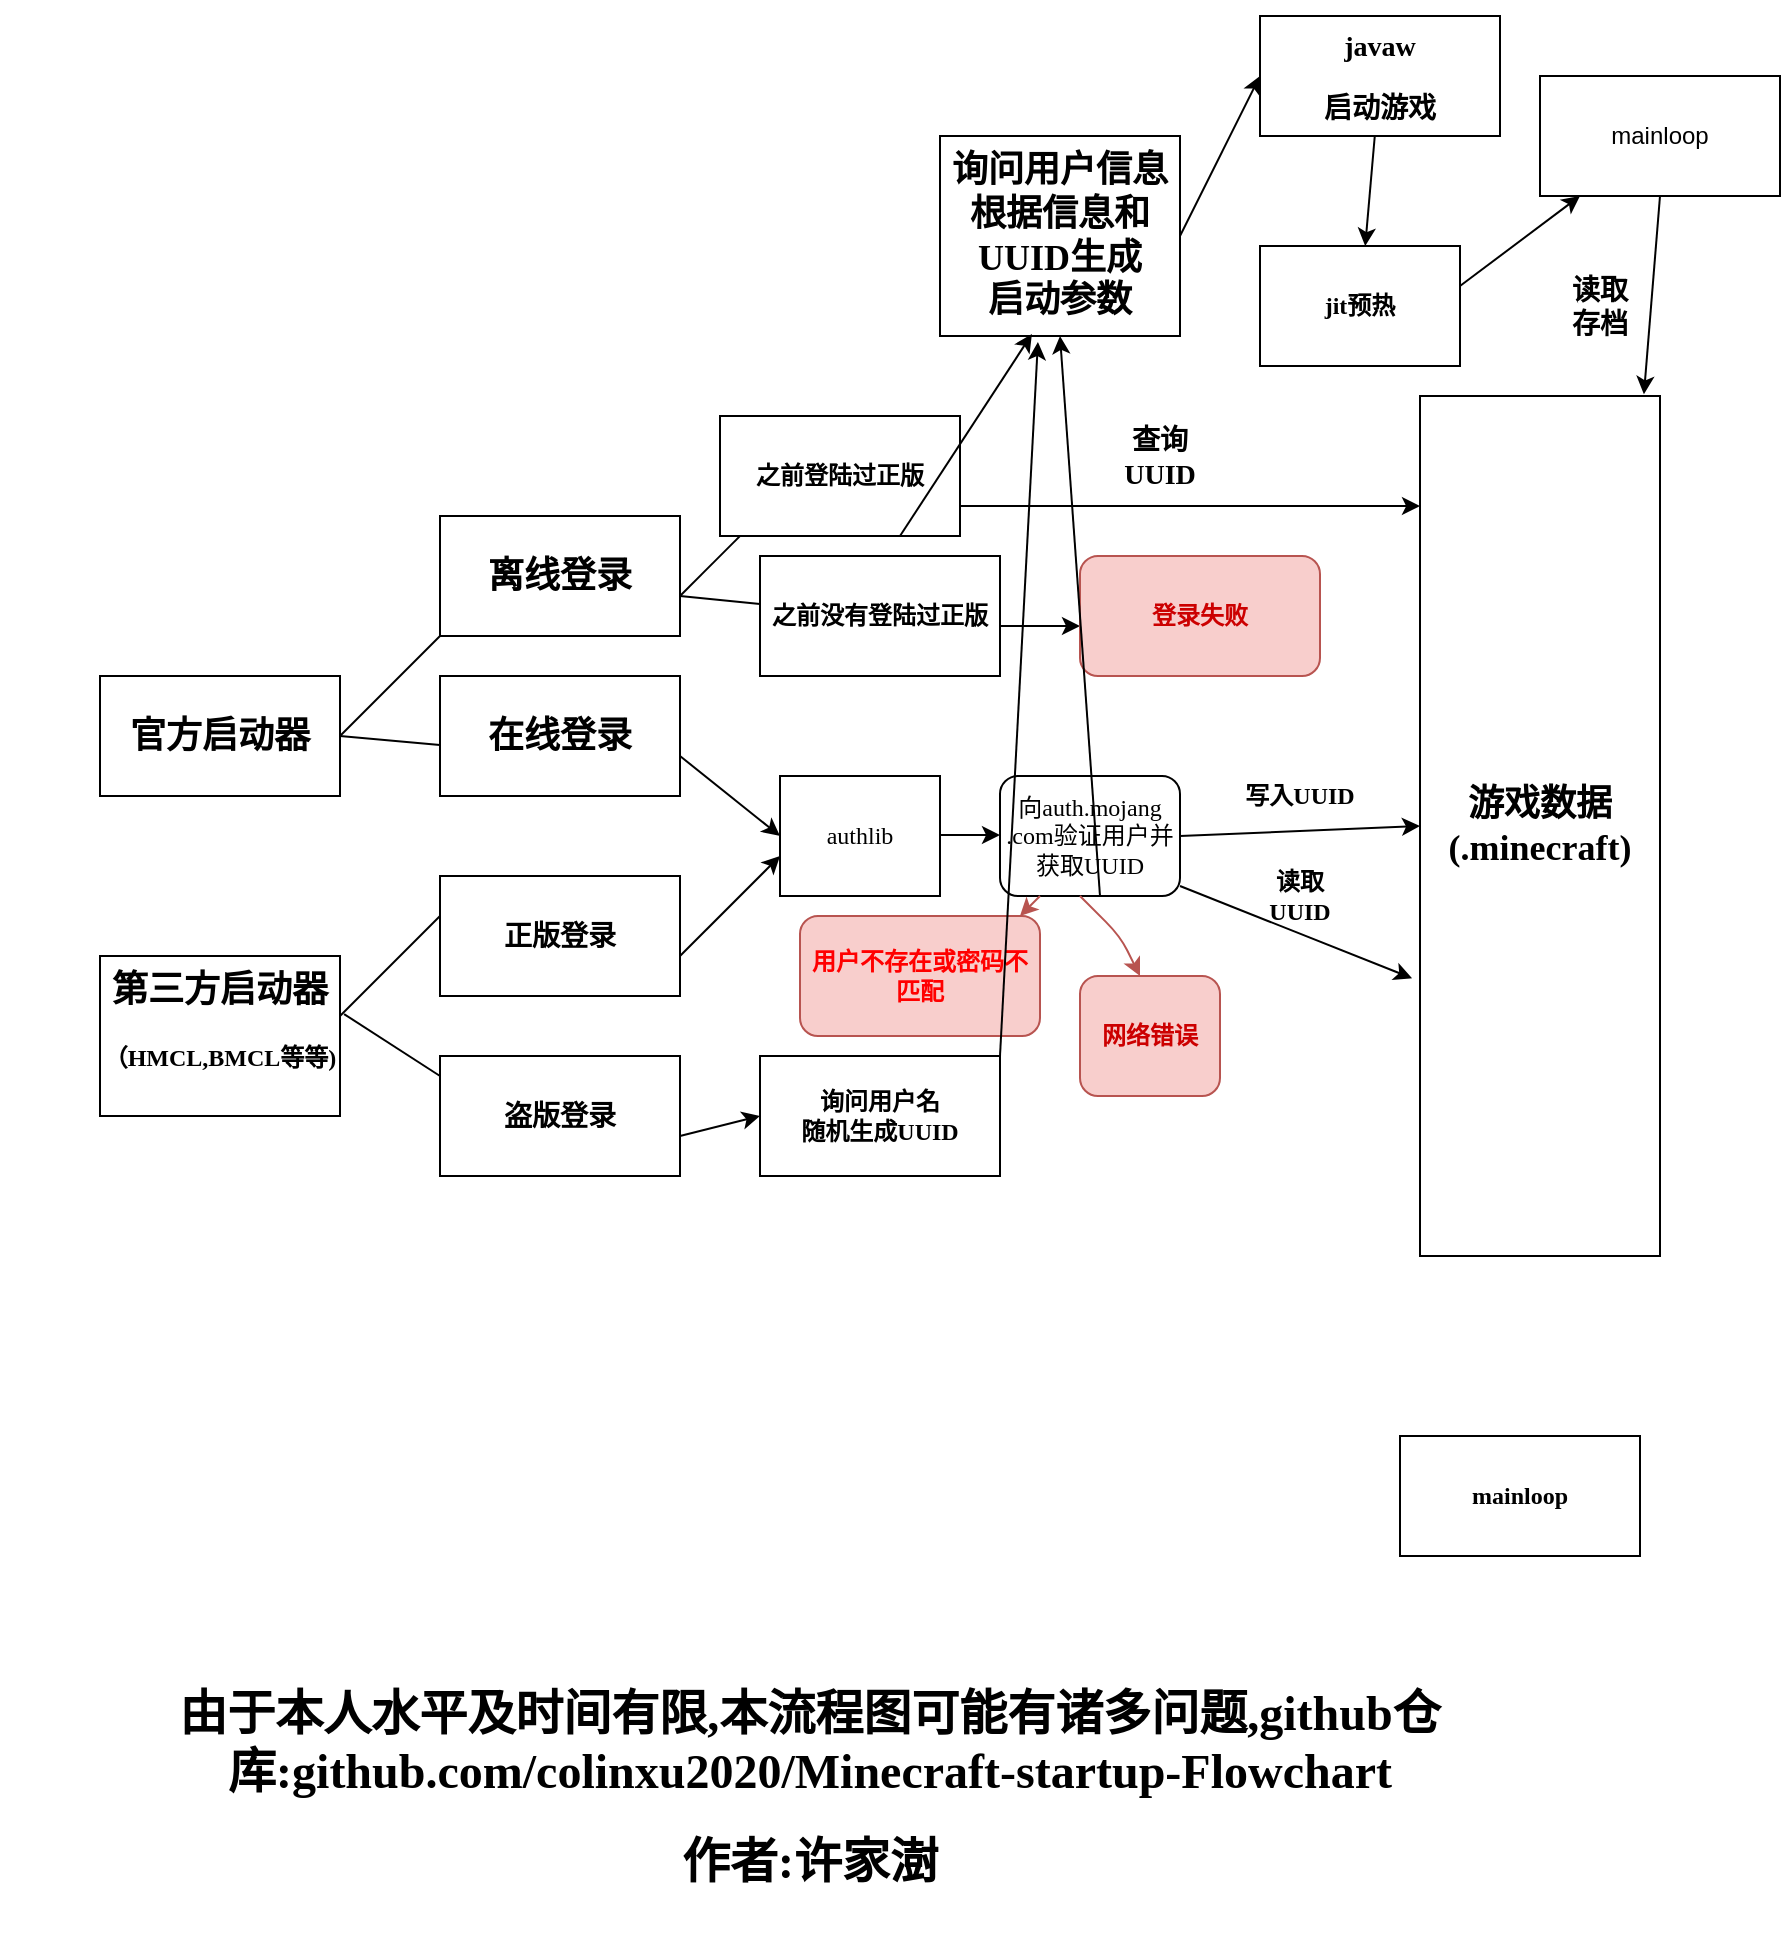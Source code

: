 <mxfile version="13.8.9-1" type="github"><diagram id="C5RBs43oDa-KdzZeNtuy" name="Page-1"><mxGraphModel dx="1695" dy="482" grid="1" gridSize="10" guides="1" tooltips="1" connect="1" arrows="1" fold="1" page="1" pageScale="1" pageWidth="827" pageHeight="1169" math="1" shadow="0"><root><mxCell id="WIyWlLk6GJQsqaUBKTNV-0"/><mxCell id="WIyWlLk6GJQsqaUBKTNV-1" parent="WIyWlLk6GJQsqaUBKTNV-0"/><mxCell id="IQ1WFvswOSSB9n_8ebDj-0" value="&lt;h2&gt;&lt;font face=&quot;Verdana&quot;&gt;官方启动器&lt;/font&gt;&lt;/h2&gt;" style="rounded=0;whiteSpace=wrap;html=1;" parent="WIyWlLk6GJQsqaUBKTNV-1" vertex="1"><mxGeometry x="40" y="340" width="120" height="60" as="geometry"/></mxCell><mxCell id="IQ1WFvswOSSB9n_8ebDj-1" value="" style="endArrow=none;html=1;" parent="WIyWlLk6GJQsqaUBKTNV-1" edge="1"><mxGeometry width="50" height="50" relative="1" as="geometry"><mxPoint x="160" y="370" as="sourcePoint"/><mxPoint x="210" y="320" as="targetPoint"/><Array as="points"/></mxGeometry></mxCell><mxCell id="IQ1WFvswOSSB9n_8ebDj-2" value="&lt;h2&gt;&lt;font face=&quot;Verdana&quot;&gt;离线登录&lt;/font&gt;&lt;/h2&gt;" style="rounded=0;whiteSpace=wrap;html=1;" parent="WIyWlLk6GJQsqaUBKTNV-1" vertex="1"><mxGeometry x="210" y="260" width="120" height="60" as="geometry"/></mxCell><mxCell id="IQ1WFvswOSSB9n_8ebDj-3" value="" style="endArrow=none;html=1;" parent="WIyWlLk6GJQsqaUBKTNV-1" edge="1"><mxGeometry width="50" height="50" relative="1" as="geometry"><mxPoint x="330" y="300" as="sourcePoint"/><mxPoint x="380" y="250" as="targetPoint"/><Array as="points"><mxPoint x="350" y="280"/></Array></mxGeometry></mxCell><mxCell id="IQ1WFvswOSSB9n_8ebDj-4" value="&lt;h4&gt;之前登陆过正版&lt;/h4&gt;" style="rounded=0;whiteSpace=wrap;html=1;" parent="WIyWlLk6GJQsqaUBKTNV-1" vertex="1"><mxGeometry x="350" y="210" width="120" height="60" as="geometry"/></mxCell><mxCell id="IQ1WFvswOSSB9n_8ebDj-5" value="&lt;h2&gt;&lt;font face=&quot;Times New Roman&quot;&gt;游戏数据(.minecraft)&lt;/font&gt;&lt;/h2&gt;" style="rounded=0;whiteSpace=wrap;html=1;" parent="WIyWlLk6GJQsqaUBKTNV-1" vertex="1"><mxGeometry x="700" y="200" width="120" height="430" as="geometry"/></mxCell><mxCell id="IQ1WFvswOSSB9n_8ebDj-6" value="" style="endArrow=classic;html=1;exitX=1;exitY=0.75;exitDx=0;exitDy=0;entryX=0;entryY=0.128;entryDx=0;entryDy=0;entryPerimeter=0;" parent="WIyWlLk6GJQsqaUBKTNV-1" source="IQ1WFvswOSSB9n_8ebDj-4" target="IQ1WFvswOSSB9n_8ebDj-5" edge="1"><mxGeometry width="50" height="50" relative="1" as="geometry"><mxPoint x="470" y="250" as="sourcePoint"/><mxPoint x="650" y="220" as="targetPoint"/></mxGeometry></mxCell><mxCell id="IQ1WFvswOSSB9n_8ebDj-7" value="&lt;h3&gt;查询UUID&lt;/h3&gt;" style="text;html=1;strokeColor=none;fillColor=none;align=center;verticalAlign=middle;whiteSpace=wrap;rounded=0;fontFamily=Verdana;" parent="WIyWlLk6GJQsqaUBKTNV-1" vertex="1"><mxGeometry x="550" y="220" width="40" height="20" as="geometry"/></mxCell><mxCell id="IQ1WFvswOSSB9n_8ebDj-8" value="" style="endArrow=none;html=1;fontFamily=Verdana;" parent="WIyWlLk6GJQsqaUBKTNV-1" target="IQ1WFvswOSSB9n_8ebDj-9" edge="1"><mxGeometry width="50" height="50" relative="1" as="geometry"><mxPoint x="330" y="300" as="sourcePoint"/><mxPoint x="380" y="320" as="targetPoint"/></mxGeometry></mxCell><mxCell id="IQ1WFvswOSSB9n_8ebDj-9" value="&lt;h4&gt;&lt;font face=&quot;Verdana&quot;&gt;之前没有登陆过正版&lt;/font&gt;&lt;/h4&gt;" style="rounded=0;whiteSpace=wrap;html=1;" parent="WIyWlLk6GJQsqaUBKTNV-1" vertex="1"><mxGeometry x="370" y="280" width="120" height="60" as="geometry"/></mxCell><mxCell id="IQ1WFvswOSSB9n_8ebDj-10" value="" style="endArrow=classic;html=1;fontFamily=Verdana;" parent="WIyWlLk6GJQsqaUBKTNV-1" edge="1"><mxGeometry width="50" height="50" relative="1" as="geometry"><mxPoint x="490" y="315" as="sourcePoint"/><mxPoint x="530" y="315" as="targetPoint"/></mxGeometry></mxCell><mxCell id="IQ1WFvswOSSB9n_8ebDj-11" value="&lt;h4&gt;登录失败&lt;/h4&gt;" style="rounded=1;whiteSpace=wrap;html=1;fontFamily=Verdana;fillColor=#f8cecc;strokeColor=#b85450;fontColor=#CC0000;" parent="WIyWlLk6GJQsqaUBKTNV-1" vertex="1"><mxGeometry x="530" y="280" width="120" height="60" as="geometry"/></mxCell><mxCell id="IQ1WFvswOSSB9n_8ebDj-12" value="" style="endArrow=none;html=1;fontFamily=Verdana;" parent="WIyWlLk6GJQsqaUBKTNV-1" edge="1"><mxGeometry width="50" height="50" relative="1" as="geometry"><mxPoint x="160" y="370" as="sourcePoint"/><mxPoint x="210" y="374.545" as="targetPoint"/></mxGeometry></mxCell><mxCell id="IQ1WFvswOSSB9n_8ebDj-15" value="&lt;h2&gt;在线登录&lt;/h2&gt;" style="rounded=0;whiteSpace=wrap;html=1;fontFamily=Verdana;" parent="WIyWlLk6GJQsqaUBKTNV-1" vertex="1"><mxGeometry x="210" y="340" width="120" height="60" as="geometry"/></mxCell><mxCell id="IQ1WFvswOSSB9n_8ebDj-16" value="&lt;h2&gt;第三方启动器&lt;/h2&gt;&lt;h4&gt;（HMCL,BMCL等等)&lt;/h4&gt;&lt;div&gt;&lt;br&gt;&lt;/div&gt;" style="rounded=0;whiteSpace=wrap;html=1;fontFamily=Verdana;" parent="WIyWlLk6GJQsqaUBKTNV-1" vertex="1"><mxGeometry x="40" y="480" width="120" height="80" as="geometry"/></mxCell><mxCell id="IQ1WFvswOSSB9n_8ebDj-17" value="&lt;h3&gt;正版登录&lt;/h3&gt;" style="rounded=0;whiteSpace=wrap;html=1;fontFamily=Verdana;" parent="WIyWlLk6GJQsqaUBKTNV-1" vertex="1"><mxGeometry x="210" y="440" width="120" height="60" as="geometry"/></mxCell><mxCell id="IQ1WFvswOSSB9n_8ebDj-18" value="" style="endArrow=none;html=1;fontFamily=Verdana;" parent="WIyWlLk6GJQsqaUBKTNV-1" edge="1"><mxGeometry width="50" height="50" relative="1" as="geometry"><mxPoint x="160" y="510" as="sourcePoint"/><mxPoint x="210" y="460" as="targetPoint"/></mxGeometry></mxCell><mxCell id="IQ1WFvswOSSB9n_8ebDj-19" value="&lt;h3&gt;盗版登录&lt;/h3&gt;" style="rounded=0;whiteSpace=wrap;html=1;fontFamily=Verdana;" parent="WIyWlLk6GJQsqaUBKTNV-1" vertex="1"><mxGeometry x="210" y="530" width="120" height="60" as="geometry"/></mxCell><mxCell id="IQ1WFvswOSSB9n_8ebDj-20" value="" style="endArrow=none;html=1;fontFamily=Verdana;exitX=1.017;exitY=0.363;exitDx=0;exitDy=0;exitPerimeter=0;" parent="WIyWlLk6GJQsqaUBKTNV-1" source="IQ1WFvswOSSB9n_8ebDj-16" edge="1"><mxGeometry width="50" height="50" relative="1" as="geometry"><mxPoint x="160" y="590" as="sourcePoint"/><mxPoint x="210" y="540" as="targetPoint"/></mxGeometry></mxCell><mxCell id="IQ1WFvswOSSB9n_8ebDj-21" value="&lt;h4&gt;询问用户名&lt;br&gt;随机生成UUID&lt;/h4&gt;" style="rounded=0;whiteSpace=wrap;html=1;fontFamily=Verdana;" parent="WIyWlLk6GJQsqaUBKTNV-1" vertex="1"><mxGeometry x="370" y="530" width="120" height="60" as="geometry"/></mxCell><mxCell id="IQ1WFvswOSSB9n_8ebDj-27" value="" style="endArrow=classic;html=1;fontFamily=Verdana;entryX=0;entryY=0.5;entryDx=0;entryDy=0;" parent="WIyWlLk6GJQsqaUBKTNV-1" target="IQ1WFvswOSSB9n_8ebDj-21" edge="1"><mxGeometry width="50" height="50" relative="1" as="geometry"><mxPoint x="330" y="570" as="sourcePoint"/><mxPoint x="380" y="520" as="targetPoint"/></mxGeometry></mxCell><mxCell id="IQ1WFvswOSSB9n_8ebDj-28" value="" style="endArrow=classic;html=1;fontFamily=Verdana;" parent="WIyWlLk6GJQsqaUBKTNV-1" edge="1"><mxGeometry width="50" height="50" relative="1" as="geometry"><mxPoint x="330" y="480" as="sourcePoint"/><mxPoint x="380" y="430" as="targetPoint"/></mxGeometry></mxCell><mxCell id="IQ1WFvswOSSB9n_8ebDj-29" value="" style="endArrow=classic;html=1;fontFamily=Verdana;" parent="WIyWlLk6GJQsqaUBKTNV-1" edge="1"><mxGeometry width="50" height="50" relative="1" as="geometry"><mxPoint x="330" y="380" as="sourcePoint"/><mxPoint x="380" y="420" as="targetPoint"/></mxGeometry></mxCell><mxCell id="IQ1WFvswOSSB9n_8ebDj-30" value="authlib" style="rounded=0;whiteSpace=wrap;html=1;fontFamily=Verdana;" parent="WIyWlLk6GJQsqaUBKTNV-1" vertex="1"><mxGeometry x="380" y="390" width="80" height="60" as="geometry"/></mxCell><mxCell id="IQ1WFvswOSSB9n_8ebDj-31" value="" style="endArrow=classic;html=1;fontFamily=Verdana;" parent="WIyWlLk6GJQsqaUBKTNV-1" edge="1"><mxGeometry width="50" height="50" relative="1" as="geometry"><mxPoint x="460" y="419.5" as="sourcePoint"/><mxPoint x="490" y="419.5" as="targetPoint"/></mxGeometry></mxCell><mxCell id="IQ1WFvswOSSB9n_8ebDj-32" value="向auth.mojang&lt;br&gt;.com验证用户并获取UUID" style="rounded=1;whiteSpace=wrap;html=1;fontFamily=Verdana;" parent="WIyWlLk6GJQsqaUBKTNV-1" vertex="1"><mxGeometry x="490" y="390" width="90" height="60" as="geometry"/></mxCell><mxCell id="IQ1WFvswOSSB9n_8ebDj-33" value="" style="endArrow=classic;html=1;fontFamily=Verdana;entryX=0;entryY=0.5;entryDx=0;entryDy=0;" parent="WIyWlLk6GJQsqaUBKTNV-1" target="IQ1WFvswOSSB9n_8ebDj-5" edge="1"><mxGeometry width="50" height="50" relative="1" as="geometry"><mxPoint x="580" y="420" as="sourcePoint"/><mxPoint x="630" y="370" as="targetPoint"/></mxGeometry></mxCell><mxCell id="IQ1WFvswOSSB9n_8ebDj-34" value="&lt;h4&gt;写入UUID&lt;/h4&gt;" style="text;html=1;strokeColor=none;fillColor=none;align=center;verticalAlign=middle;whiteSpace=wrap;rounded=0;fontFamily=Verdana;" parent="WIyWlLk6GJQsqaUBKTNV-1" vertex="1"><mxGeometry x="610" y="390" width="60" height="20" as="geometry"/></mxCell><mxCell id="IQ1WFvswOSSB9n_8ebDj-35" value="" style="endArrow=classic;html=1;fontFamily=Verdana;entryX=-0.033;entryY=0.677;entryDx=0;entryDy=0;entryPerimeter=0;" parent="WIyWlLk6GJQsqaUBKTNV-1" target="IQ1WFvswOSSB9n_8ebDj-5" edge="1"><mxGeometry width="50" height="50" relative="1" as="geometry"><mxPoint x="580" y="445" as="sourcePoint"/><mxPoint x="630" y="395" as="targetPoint"/></mxGeometry></mxCell><mxCell id="IQ1WFvswOSSB9n_8ebDj-36" value="&lt;h4&gt;读取UUID&lt;/h4&gt;" style="text;html=1;strokeColor=none;fillColor=none;align=center;verticalAlign=middle;whiteSpace=wrap;rounded=0;fontFamily=Verdana;" parent="WIyWlLk6GJQsqaUBKTNV-1" vertex="1"><mxGeometry x="620" y="440" width="40" height="20" as="geometry"/></mxCell><mxCell id="IQ1WFvswOSSB9n_8ebDj-38" value="" style="endArrow=classic;html=1;labelBackgroundColor=#FF6666;fontFamily=Verdana;fontColor=#FF0000;fillColor=#f8cecc;strokeColor=#b85450;" parent="WIyWlLk6GJQsqaUBKTNV-1" edge="1"><mxGeometry width="50" height="50" relative="1" as="geometry"><mxPoint x="530" y="450" as="sourcePoint"/><mxPoint x="560" y="490" as="targetPoint"/><Array as="points"><mxPoint x="550" y="470"/></Array></mxGeometry></mxCell><mxCell id="IQ1WFvswOSSB9n_8ebDj-39" value="&lt;h4&gt;网络错误&lt;/h4&gt;" style="rounded=1;whiteSpace=wrap;html=1;fontFamily=Verdana;fillColor=#f8cecc;strokeColor=#b85450;fontColor=#CC0000;" parent="WIyWlLk6GJQsqaUBKTNV-1" vertex="1"><mxGeometry x="530" y="490" width="70" height="60" as="geometry"/></mxCell><mxCell id="IQ1WFvswOSSB9n_8ebDj-40" value="" style="endArrow=classic;html=1;labelBackgroundColor=#FF6666;fontFamily=Verdana;fontColor=#FF0000;fillColor=#f8cecc;strokeColor=#b85450;" parent="WIyWlLk6GJQsqaUBKTNV-1" edge="1"><mxGeometry width="50" height="50" relative="1" as="geometry"><mxPoint x="510" y="450" as="sourcePoint"/><mxPoint x="500" y="460" as="targetPoint"/><Array as="points"/></mxGeometry></mxCell><mxCell id="IQ1WFvswOSSB9n_8ebDj-41" value="&lt;h4&gt;用户不存在或密码不匹配&lt;/h4&gt;" style="rounded=1;whiteSpace=wrap;html=1;fontFamily=Verdana;fillColor=#f8cecc;strokeColor=#b85450;fontColor=#FF0000;" parent="WIyWlLk6GJQsqaUBKTNV-1" vertex="1"><mxGeometry x="390" y="460" width="120" height="60" as="geometry"/></mxCell><mxCell id="IQ1WFvswOSSB9n_8ebDj-43" value="&lt;h2&gt;&lt;font color=&quot;#000000&quot;&gt;询问用户信息&lt;br&gt;&lt;/font&gt;&lt;font color=&quot;#000000&quot;&gt;根据信息和UUID生成&lt;br&gt;&lt;/font&gt;&lt;font color=&quot;#000000&quot;&gt;启动参数&lt;/font&gt;&lt;/h2&gt;" style="rounded=0;whiteSpace=wrap;html=1;fontFamily=Verdana;fontColor=#FF0000;" parent="WIyWlLk6GJQsqaUBKTNV-1" vertex="1"><mxGeometry x="460" y="70" width="120" height="100" as="geometry"/></mxCell><mxCell id="IQ1WFvswOSSB9n_8ebDj-44" value="" style="endArrow=classic;html=1;labelBackgroundColor=#FF6666;fontFamily=Verdana;fontColor=#FF0000;entryX=0.5;entryY=1;entryDx=0;entryDy=0;" parent="WIyWlLk6GJQsqaUBKTNV-1" target="IQ1WFvswOSSB9n_8ebDj-43" edge="1"><mxGeometry width="50" height="50" relative="1" as="geometry"><mxPoint x="540" y="450" as="sourcePoint"/><mxPoint x="540" y="450" as="targetPoint"/></mxGeometry></mxCell><mxCell id="IQ1WFvswOSSB9n_8ebDj-45" value="" style="endArrow=classic;html=1;labelBackgroundColor=#FF6666;fontFamily=Verdana;fontColor=#FF0000;exitX=0.75;exitY=1;exitDx=0;exitDy=0;entryX=0.383;entryY=0.99;entryDx=0;entryDy=0;entryPerimeter=0;" parent="WIyWlLk6GJQsqaUBKTNV-1" source="IQ1WFvswOSSB9n_8ebDj-4" target="IQ1WFvswOSSB9n_8ebDj-43" edge="1"><mxGeometry width="50" height="50" relative="1" as="geometry"><mxPoint x="180" y="660" as="sourcePoint"/><mxPoint x="230" y="610" as="targetPoint"/></mxGeometry></mxCell><mxCell id="IQ1WFvswOSSB9n_8ebDj-47" value="" style="endArrow=classic;html=1;labelBackgroundColor=#FF6666;fontFamily=Verdana;fontColor=#FF0000;exitX=1;exitY=0;exitDx=0;exitDy=0;entryX=0.408;entryY=1.03;entryDx=0;entryDy=0;entryPerimeter=0;" parent="WIyWlLk6GJQsqaUBKTNV-1" source="IQ1WFvswOSSB9n_8ebDj-21" edge="1" target="IQ1WFvswOSSB9n_8ebDj-43"><mxGeometry width="50" height="50" relative="1" as="geometry"><mxPoint x="350" y="660" as="sourcePoint"/><mxPoint x="430" y="680" as="targetPoint"/></mxGeometry></mxCell><mxCell id="IQ1WFvswOSSB9n_8ebDj-61" value="" style="edgeStyle=none;rounded=0;orthogonalLoop=1;jettySize=auto;html=1;labelBackgroundColor=#FF6666;fontFamily=Verdana;fontColor=#CC0000;" parent="WIyWlLk6GJQsqaUBKTNV-1" source="IQ1WFvswOSSB9n_8ebDj-48" target="IQ1WFvswOSSB9n_8ebDj-57" edge="1"><mxGeometry relative="1" as="geometry"/></mxCell><mxCell id="IQ1WFvswOSSB9n_8ebDj-48" value="&lt;h3&gt;&lt;font color=&quot;#000000&quot;&gt;javaw&lt;/font&gt;&lt;/h3&gt;&lt;h3&gt;&lt;font color=&quot;#000000&quot;&gt;启动游戏&lt;/font&gt;&lt;/h3&gt;" style="rounded=0;whiteSpace=wrap;html=1;fontFamily=Verdana;fontColor=#FF0000;" parent="WIyWlLk6GJQsqaUBKTNV-1" vertex="1"><mxGeometry x="620" y="10" width="120" height="60" as="geometry"/></mxCell><mxCell id="IQ1WFvswOSSB9n_8ebDj-49" value="" style="endArrow=classic;html=1;labelBackgroundColor=#FF6666;fontFamily=Verdana;fontColor=#FF0000;entryX=0;entryY=0.5;entryDx=0;entryDy=0;" parent="WIyWlLk6GJQsqaUBKTNV-1" target="IQ1WFvswOSSB9n_8ebDj-48" edge="1"><mxGeometry width="50" height="50" relative="1" as="geometry"><mxPoint x="580" y="120" as="sourcePoint"/><mxPoint x="630" y="70" as="targetPoint"/></mxGeometry></mxCell><mxCell id="IQ1WFvswOSSB9n_8ebDj-51" value="&lt;h4&gt;&lt;font color=&quot;#000000&quot;&gt;mainloop&lt;/font&gt;&lt;/h4&gt;" style="rounded=0;whiteSpace=wrap;html=1;fontFamily=Verdana;fontColor=#FF0000;" parent="WIyWlLk6GJQsqaUBKTNV-1" vertex="1"><mxGeometry x="690" y="720" width="120" height="60" as="geometry"/></mxCell><mxCell id="IQ1WFvswOSSB9n_8ebDj-52" value="" style="endArrow=classic;html=1;labelBackgroundColor=#FF6666;fontFamily=Verdana;fontColor=#FF0000;exitX=0.442;exitY=-0.017;exitDx=0;exitDy=0;exitPerimeter=0;" parent="WIyWlLk6GJQsqaUBKTNV-1" target="zKhVYIZBIzZw7twBD6bk-0" edge="1"><mxGeometry width="50" height="50" relative="1" as="geometry"><mxPoint x="720" y="145" as="sourcePoint"/><mxPoint x="740" y="108.17" as="targetPoint"/></mxGeometry></mxCell><mxCell id="IQ1WFvswOSSB9n_8ebDj-53" value="&lt;h3&gt;读取存档&lt;/h3&gt;" style="text;html=1;strokeColor=none;fillColor=none;align=center;verticalAlign=middle;whiteSpace=wrap;rounded=0;fontFamily=Verdana;" parent="WIyWlLk6GJQsqaUBKTNV-1" vertex="1"><mxGeometry x="770" y="145" width="40" height="20" as="geometry"/></mxCell><mxCell id="IQ1WFvswOSSB9n_8ebDj-54" value="&lt;h1&gt;由于本人水平及时间有限,本流程图可能有诸多问题,github仓库:github.com/colinxu2020/Minecraft-startup-Flowchart&lt;/h1&gt;&lt;h1&gt;作者:许家澍&lt;/h1&gt;" style="text;html=1;strokeColor=none;fillColor=none;align=center;verticalAlign=middle;whiteSpace=wrap;rounded=0;fontFamily=Verdana;fontColor=#000000;" parent="WIyWlLk6GJQsqaUBKTNV-1" vertex="1"><mxGeometry x="-10" y="821" width="810" height="150" as="geometry"/></mxCell><mxCell id="IQ1WFvswOSSB9n_8ebDj-57" value="&lt;h4&gt;jit预热&lt;/h4&gt;" style="rounded=0;whiteSpace=wrap;html=1;fontFamily=Verdana;fontColor=#000000;" parent="WIyWlLk6GJQsqaUBKTNV-1" vertex="1"><mxGeometry x="620" y="125" width="100" height="60" as="geometry"/></mxCell><mxCell id="IQ1WFvswOSSB9n_8ebDj-59" value="" style="endArrow=classic;html=1;labelBackgroundColor=#FF6666;fontFamily=Verdana;fontColor=#000000;entryX=0.933;entryY=-0.002;entryDx=0;entryDy=0;entryPerimeter=0;exitX=0.5;exitY=1;exitDx=0;exitDy=0;" parent="WIyWlLk6GJQsqaUBKTNV-1" target="IQ1WFvswOSSB9n_8ebDj-5" edge="1" source="zKhVYIZBIzZw7twBD6bk-0"><mxGeometry width="50" height="50" relative="1" as="geometry"><mxPoint x="740" y="165" as="sourcePoint"/><mxPoint x="780" y="155" as="targetPoint"/><Array as="points"/></mxGeometry></mxCell><mxCell id="zKhVYIZBIzZw7twBD6bk-0" value="mainloop" style="rounded=0;whiteSpace=wrap;html=1;" vertex="1" parent="WIyWlLk6GJQsqaUBKTNV-1"><mxGeometry x="760" y="40" width="120" height="60" as="geometry"/></mxCell></root></mxGraphModel></diagram></mxfile>